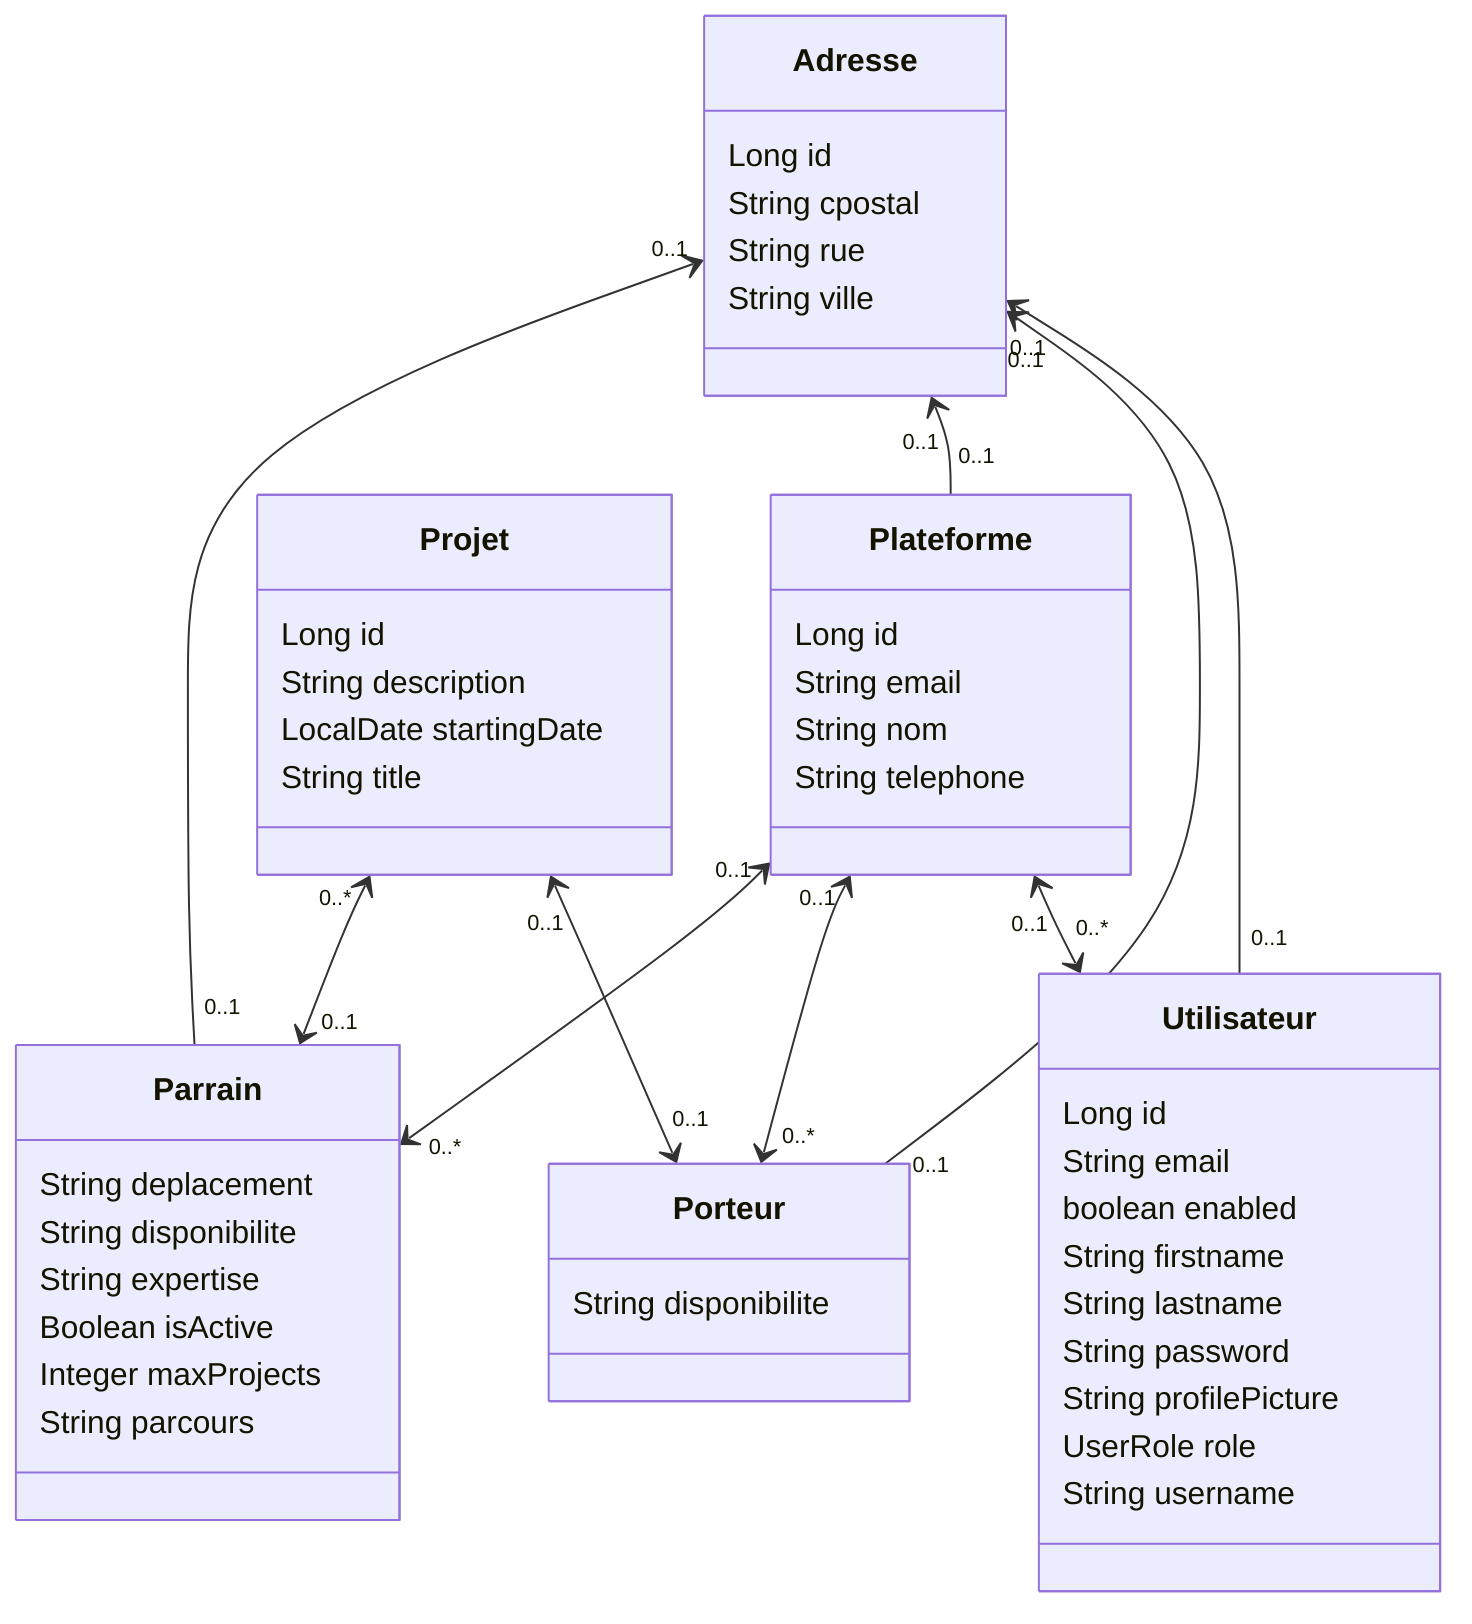 classDiagram
direction BT
class Adresse {
    Long  id
    String  cpostal
    String  rue
    String  ville
}
class Parrain {
    String  deplacement
    String  disponibilite
    String  expertise
    Boolean  isActive
    Integer  maxProjects
    String  parcours
}
class Plateforme {
    Long  id
    String  email
    String  nom
    String  telephone
}
class Porteur {
    String  disponibilite
}
class Projet {
    Long  id
    String  description
    LocalDate  startingDate
    String  title
}
class Utilisateur {
    Long  id
    String  email
    boolean  enabled
    String  firstname
    String  lastname
    String  password
    String  profilePicture
    UserRole  role
    String  username
}

Parrain "0..1" --> "0..1" Adresse 
Parrain "0..*" <--> "0..1" Plateforme 
Parrain "0..1" <--> "0..*" Projet 
Plateforme "0..1" --> "0..1" Adresse 
Porteur "0..1" --> "0..1" Adresse 
Porteur "0..*" <--> "0..1" Plateforme 
Porteur "0..1" <--> "0..1" Projet 
Utilisateur "0..1" --> "0..1" Adresse 
Utilisateur "0..*" <--> "0..1" Plateforme